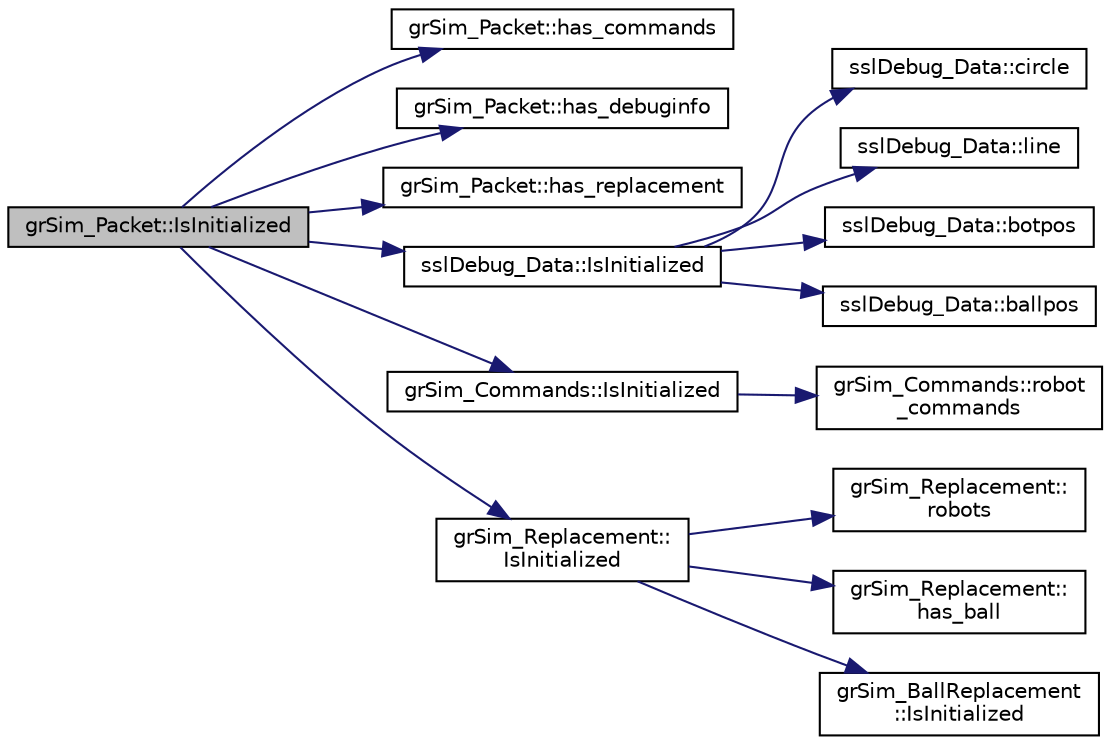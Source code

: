 digraph "grSim_Packet::IsInitialized"
{
 // INTERACTIVE_SVG=YES
  edge [fontname="Helvetica",fontsize="10",labelfontname="Helvetica",labelfontsize="10"];
  node [fontname="Helvetica",fontsize="10",shape=record];
  rankdir="LR";
  Node1 [label="grSim_Packet::IsInitialized",height=0.2,width=0.4,color="black", fillcolor="grey75", style="filled", fontcolor="black"];
  Node1 -> Node2 [color="midnightblue",fontsize="10",style="solid",fontname="Helvetica"];
  Node2 [label="grSim_Packet::has_commands",height=0.2,width=0.4,color="black", fillcolor="white", style="filled",URL="$d3/db5/classgr_sim___packet.html#a1d8ff8109c642a1faab29a6fc4b6bb53"];
  Node1 -> Node3 [color="midnightblue",fontsize="10",style="solid",fontname="Helvetica"];
  Node3 [label="grSim_Packet::has_debuginfo",height=0.2,width=0.4,color="black", fillcolor="white", style="filled",URL="$d3/db5/classgr_sim___packet.html#a36d28a1340dc6b59f047ed45e01adfde"];
  Node1 -> Node4 [color="midnightblue",fontsize="10",style="solid",fontname="Helvetica"];
  Node4 [label="grSim_Packet::has_replacement",height=0.2,width=0.4,color="black", fillcolor="white", style="filled",URL="$d3/db5/classgr_sim___packet.html#ad0a738e8174ef42182b65cf66bb6e548"];
  Node1 -> Node5 [color="midnightblue",fontsize="10",style="solid",fontname="Helvetica"];
  Node5 [label="sslDebug_Data::IsInitialized",height=0.2,width=0.4,color="black", fillcolor="white", style="filled",URL="$d4/d17/classssl_debug___data.html#aa94bf517d4b52ff70fffdd94081cff49"];
  Node5 -> Node6 [color="midnightblue",fontsize="10",style="solid",fontname="Helvetica"];
  Node6 [label="sslDebug_Data::circle",height=0.2,width=0.4,color="black", fillcolor="white", style="filled",URL="$d4/d17/classssl_debug___data.html#a2a2dc2a906c9942ed4f5d85bea84ffc2"];
  Node5 -> Node7 [color="midnightblue",fontsize="10",style="solid",fontname="Helvetica"];
  Node7 [label="sslDebug_Data::line",height=0.2,width=0.4,color="black", fillcolor="white", style="filled",URL="$d4/d17/classssl_debug___data.html#aef8726c6a7714544e9e1714609bbabef"];
  Node5 -> Node8 [color="midnightblue",fontsize="10",style="solid",fontname="Helvetica"];
  Node8 [label="sslDebug_Data::botpos",height=0.2,width=0.4,color="black", fillcolor="white", style="filled",URL="$d4/d17/classssl_debug___data.html#a2b6efa35bf8160992b4677841b02cece"];
  Node5 -> Node9 [color="midnightblue",fontsize="10",style="solid",fontname="Helvetica"];
  Node9 [label="sslDebug_Data::ballpos",height=0.2,width=0.4,color="black", fillcolor="white", style="filled",URL="$d4/d17/classssl_debug___data.html#a5fafbe9e6825e81f12752e1b52ad9c2a"];
  Node1 -> Node10 [color="midnightblue",fontsize="10",style="solid",fontname="Helvetica"];
  Node10 [label="grSim_Commands::IsInitialized",height=0.2,width=0.4,color="black", fillcolor="white", style="filled",URL="$d0/d13/classgr_sim___commands.html#a4322907e51e967926a236ff4a5671ab8"];
  Node10 -> Node11 [color="midnightblue",fontsize="10",style="solid",fontname="Helvetica"];
  Node11 [label="grSim_Commands::robot\l_commands",height=0.2,width=0.4,color="black", fillcolor="white", style="filled",URL="$d0/d13/classgr_sim___commands.html#a169443838efbf7a1ec780fb3300c8eee"];
  Node1 -> Node12 [color="midnightblue",fontsize="10",style="solid",fontname="Helvetica"];
  Node12 [label="grSim_Replacement::\lIsInitialized",height=0.2,width=0.4,color="black", fillcolor="white", style="filled",URL="$d0/de6/classgr_sim___replacement.html#a325e6cef2d22e078cdef77fb7316543f"];
  Node12 -> Node13 [color="midnightblue",fontsize="10",style="solid",fontname="Helvetica"];
  Node13 [label="grSim_Replacement::\lrobots",height=0.2,width=0.4,color="black", fillcolor="white", style="filled",URL="$d0/de6/classgr_sim___replacement.html#a56ce9045ba73898b31cd28bcf5413521"];
  Node12 -> Node14 [color="midnightblue",fontsize="10",style="solid",fontname="Helvetica"];
  Node14 [label="grSim_Replacement::\lhas_ball",height=0.2,width=0.4,color="black", fillcolor="white", style="filled",URL="$d0/de6/classgr_sim___replacement.html#a6dafa8b517fa5cff32442de48a178c17"];
  Node12 -> Node15 [color="midnightblue",fontsize="10",style="solid",fontname="Helvetica"];
  Node15 [label="grSim_BallReplacement\l::IsInitialized",height=0.2,width=0.4,color="black", fillcolor="white", style="filled",URL="$d2/db1/classgr_sim___ball_replacement.html#aa311bbe4e9ccdd3c2f2c43d248109564"];
}
